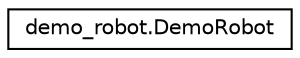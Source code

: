 digraph "Graphical Class Hierarchy"
{
 // LATEX_PDF_SIZE
  edge [fontname="Helvetica",fontsize="10",labelfontname="Helvetica",labelfontsize="10"];
  node [fontname="Helvetica",fontsize="10",shape=record];
  rankdir="LR";
  Node0 [label="demo_robot.DemoRobot",height=0.2,width=0.4,color="black", fillcolor="white", style="filled",URL="$classdemo__robot_1_1DemoRobot.html",tooltip=" "];
}
